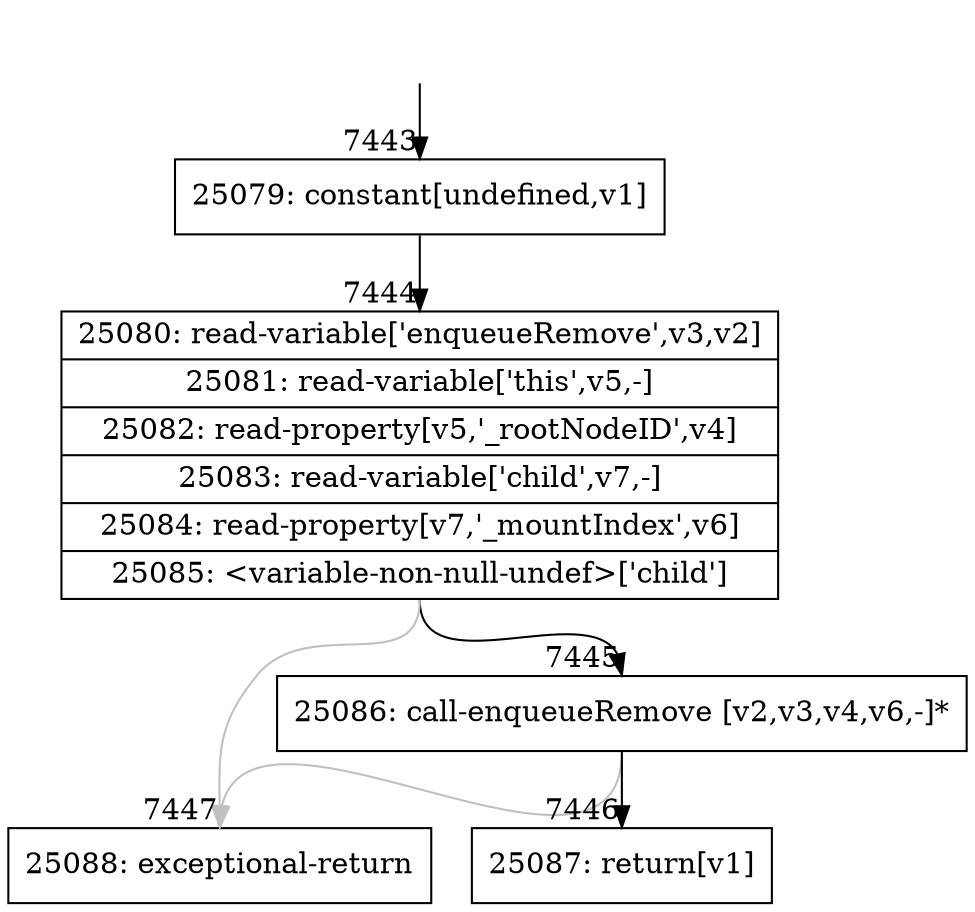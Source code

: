 digraph {
rankdir="TD"
BB_entry512[shape=none,label=""];
BB_entry512 -> BB7443 [tailport=s, headport=n, headlabel="    7443"]
BB7443 [shape=record label="{25079: constant[undefined,v1]}" ] 
BB7443 -> BB7444 [tailport=s, headport=n, headlabel="      7444"]
BB7444 [shape=record label="{25080: read-variable['enqueueRemove',v3,v2]|25081: read-variable['this',v5,-]|25082: read-property[v5,'_rootNodeID',v4]|25083: read-variable['child',v7,-]|25084: read-property[v7,'_mountIndex',v6]|25085: \<variable-non-null-undef\>['child']}" ] 
BB7444 -> BB7445 [tailport=s, headport=n, headlabel="      7445"]
BB7444 -> BB7447 [tailport=s, headport=n, color=gray, headlabel="      7447"]
BB7445 [shape=record label="{25086: call-enqueueRemove [v2,v3,v4,v6,-]*}" ] 
BB7445 -> BB7446 [tailport=s, headport=n, headlabel="      7446"]
BB7445 -> BB7447 [tailport=s, headport=n, color=gray]
BB7446 [shape=record label="{25087: return[v1]}" ] 
BB7447 [shape=record label="{25088: exceptional-return}" ] 
//#$~ 13047
}
